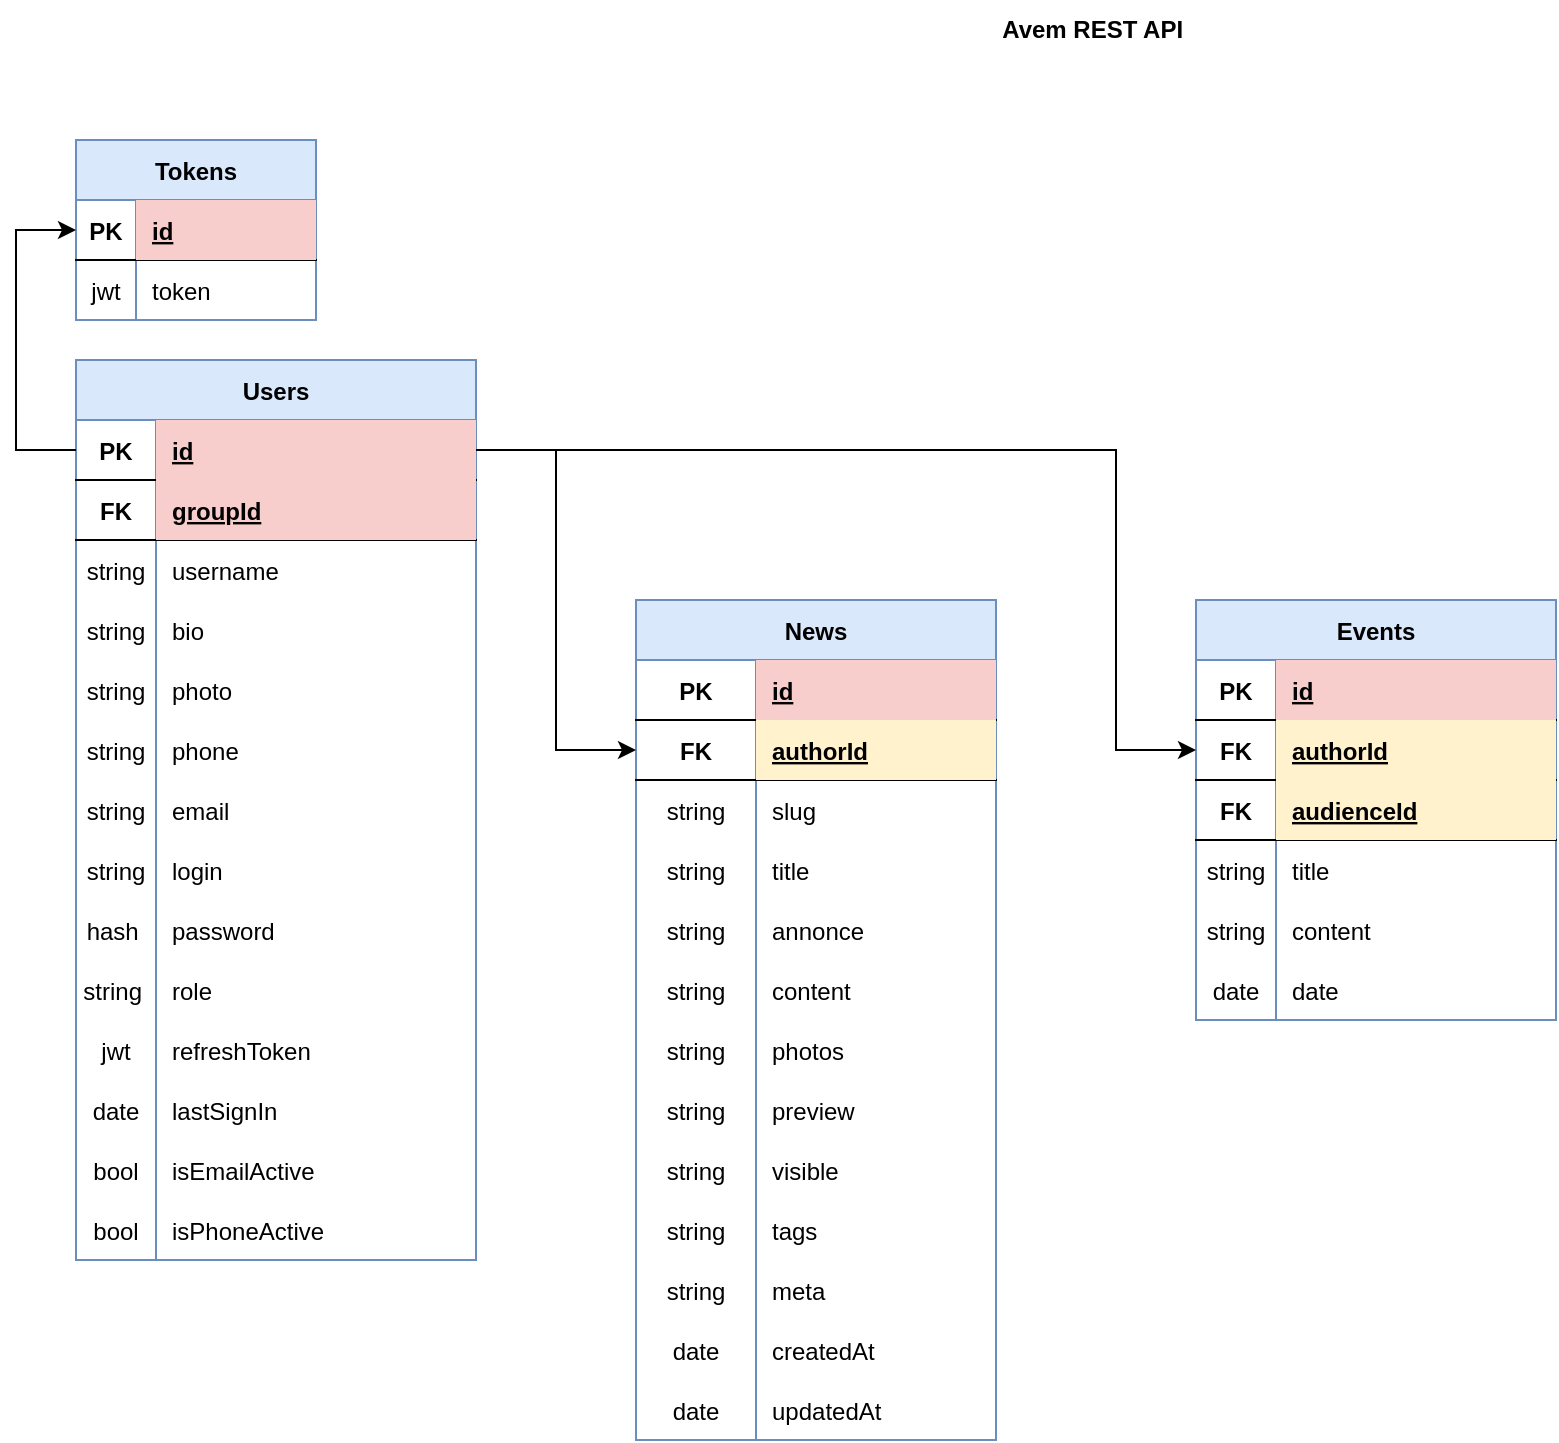 <mxfile version="16.6.6" type="github">
  <diagram id="R2lEEEUBdFMjLlhIrx00" name="Page-1">
    <mxGraphModel dx="1422" dy="812" grid="1" gridSize="10" guides="1" tooltips="1" connect="1" arrows="1" fold="1" page="1" pageScale="1" pageWidth="1100" pageHeight="850" background="#ffffff" math="0" shadow="0" extFonts="Permanent Marker^https://fonts.googleapis.com/css?family=Permanent+Marker">
      <root>
        <mxCell id="0" />
        <mxCell id="1" parent="0" />
        <mxCell id="rCJ--_-psuELJT1IotNx-1" value="Users" style="shape=table;startSize=30;container=1;collapsible=1;childLayout=tableLayout;fixedRows=1;rowLines=0;fontStyle=1;align=center;resizeLast=1;verticalAlign=middle;fillColor=#dae8fc;strokeColor=#6c8ebf;" parent="1" vertex="1">
          <mxGeometry x="40" y="190" width="200" height="450" as="geometry" />
        </mxCell>
        <mxCell id="rCJ--_-psuELJT1IotNx-2" value="" style="shape=tableRow;horizontal=0;startSize=0;swimlaneHead=0;swimlaneBody=0;fillColor=none;collapsible=0;dropTarget=0;points=[[0,0.5],[1,0.5]];portConstraint=eastwest;top=0;left=0;right=0;bottom=1;" parent="rCJ--_-psuELJT1IotNx-1" vertex="1">
          <mxGeometry y="30" width="200" height="30" as="geometry" />
        </mxCell>
        <mxCell id="rCJ--_-psuELJT1IotNx-3" value="PK" style="shape=partialRectangle;connectable=0;fillColor=none;top=0;left=0;bottom=0;right=0;fontStyle=1;overflow=hidden;" parent="rCJ--_-psuELJT1IotNx-2" vertex="1">
          <mxGeometry width="40" height="30" as="geometry">
            <mxRectangle width="40" height="30" as="alternateBounds" />
          </mxGeometry>
        </mxCell>
        <mxCell id="rCJ--_-psuELJT1IotNx-4" value="id" style="shape=partialRectangle;connectable=0;fillColor=#f8cecc;top=0;left=0;bottom=0;right=0;align=left;spacingLeft=6;fontStyle=5;overflow=hidden;strokeColor=#b85450;" parent="rCJ--_-psuELJT1IotNx-2" vertex="1">
          <mxGeometry x="40" width="160" height="30" as="geometry">
            <mxRectangle width="160" height="30" as="alternateBounds" />
          </mxGeometry>
        </mxCell>
        <mxCell id="rCJ--_-psuELJT1IotNx-84" style="shape=tableRow;horizontal=0;startSize=0;swimlaneHead=0;swimlaneBody=0;fillColor=none;collapsible=0;dropTarget=0;points=[[0,0.5],[1,0.5]];portConstraint=eastwest;top=0;left=0;right=0;bottom=1;" parent="rCJ--_-psuELJT1IotNx-1" vertex="1">
          <mxGeometry y="60" width="200" height="30" as="geometry" />
        </mxCell>
        <mxCell id="rCJ--_-psuELJT1IotNx-85" value="FK" style="shape=partialRectangle;connectable=0;fillColor=none;top=0;left=0;bottom=0;right=0;fontStyle=1;overflow=hidden;" parent="rCJ--_-psuELJT1IotNx-84" vertex="1">
          <mxGeometry width="40" height="30" as="geometry">
            <mxRectangle width="40" height="30" as="alternateBounds" />
          </mxGeometry>
        </mxCell>
        <mxCell id="rCJ--_-psuELJT1IotNx-86" value="groupId" style="shape=partialRectangle;connectable=0;fillColor=#f8cecc;top=0;left=0;bottom=0;right=0;align=left;spacingLeft=6;fontStyle=5;overflow=hidden;strokeColor=#b85450;" parent="rCJ--_-psuELJT1IotNx-84" vertex="1">
          <mxGeometry x="40" width="160" height="30" as="geometry">
            <mxRectangle width="160" height="30" as="alternateBounds" />
          </mxGeometry>
        </mxCell>
        <mxCell id="rCJ--_-psuELJT1IotNx-5" value="" style="shape=tableRow;horizontal=0;startSize=0;swimlaneHead=0;swimlaneBody=0;fillColor=none;collapsible=0;dropTarget=0;points=[[0,0.5],[1,0.5]];portConstraint=eastwest;top=0;left=0;right=0;bottom=0;" parent="rCJ--_-psuELJT1IotNx-1" vertex="1">
          <mxGeometry y="90" width="200" height="30" as="geometry" />
        </mxCell>
        <mxCell id="rCJ--_-psuELJT1IotNx-6" value="string" style="shape=partialRectangle;connectable=0;fillColor=none;top=0;left=0;bottom=0;right=0;editable=1;overflow=hidden;" parent="rCJ--_-psuELJT1IotNx-5" vertex="1">
          <mxGeometry width="40" height="30" as="geometry">
            <mxRectangle width="40" height="30" as="alternateBounds" />
          </mxGeometry>
        </mxCell>
        <mxCell id="rCJ--_-psuELJT1IotNx-7" value="username" style="shape=partialRectangle;connectable=0;fillColor=none;top=0;left=0;bottom=0;right=0;align=left;spacingLeft=6;overflow=hidden;" parent="rCJ--_-psuELJT1IotNx-5" vertex="1">
          <mxGeometry x="40" width="160" height="30" as="geometry">
            <mxRectangle width="160" height="30" as="alternateBounds" />
          </mxGeometry>
        </mxCell>
        <mxCell id="rCJ--_-psuELJT1IotNx-72" style="shape=tableRow;horizontal=0;startSize=0;swimlaneHead=0;swimlaneBody=0;fillColor=none;collapsible=0;dropTarget=0;points=[[0,0.5],[1,0.5]];portConstraint=eastwest;top=0;left=0;right=0;bottom=0;" parent="rCJ--_-psuELJT1IotNx-1" vertex="1">
          <mxGeometry y="120" width="200" height="30" as="geometry" />
        </mxCell>
        <mxCell id="rCJ--_-psuELJT1IotNx-73" value="string" style="shape=partialRectangle;connectable=0;fillColor=none;top=0;left=0;bottom=0;right=0;editable=1;overflow=hidden;" parent="rCJ--_-psuELJT1IotNx-72" vertex="1">
          <mxGeometry width="40" height="30" as="geometry">
            <mxRectangle width="40" height="30" as="alternateBounds" />
          </mxGeometry>
        </mxCell>
        <mxCell id="rCJ--_-psuELJT1IotNx-74" value="bio" style="shape=partialRectangle;connectable=0;fillColor=none;top=0;left=0;bottom=0;right=0;align=left;spacingLeft=6;overflow=hidden;" parent="rCJ--_-psuELJT1IotNx-72" vertex="1">
          <mxGeometry x="40" width="160" height="30" as="geometry">
            <mxRectangle width="160" height="30" as="alternateBounds" />
          </mxGeometry>
        </mxCell>
        <mxCell id="rCJ--_-psuELJT1IotNx-75" style="shape=tableRow;horizontal=0;startSize=0;swimlaneHead=0;swimlaneBody=0;fillColor=none;collapsible=0;dropTarget=0;points=[[0,0.5],[1,0.5]];portConstraint=eastwest;top=0;left=0;right=0;bottom=0;" parent="rCJ--_-psuELJT1IotNx-1" vertex="1">
          <mxGeometry y="150" width="200" height="30" as="geometry" />
        </mxCell>
        <mxCell id="rCJ--_-psuELJT1IotNx-76" value="string" style="shape=partialRectangle;connectable=0;fillColor=none;top=0;left=0;bottom=0;right=0;editable=1;overflow=hidden;" parent="rCJ--_-psuELJT1IotNx-75" vertex="1">
          <mxGeometry width="40" height="30" as="geometry">
            <mxRectangle width="40" height="30" as="alternateBounds" />
          </mxGeometry>
        </mxCell>
        <mxCell id="rCJ--_-psuELJT1IotNx-77" value="photo" style="shape=partialRectangle;connectable=0;fillColor=none;top=0;left=0;bottom=0;right=0;align=left;spacingLeft=6;overflow=hidden;" parent="rCJ--_-psuELJT1IotNx-75" vertex="1">
          <mxGeometry x="40" width="160" height="30" as="geometry">
            <mxRectangle width="160" height="30" as="alternateBounds" />
          </mxGeometry>
        </mxCell>
        <mxCell id="rCJ--_-psuELJT1IotNx-78" style="shape=tableRow;horizontal=0;startSize=0;swimlaneHead=0;swimlaneBody=0;fillColor=none;collapsible=0;dropTarget=0;points=[[0,0.5],[1,0.5]];portConstraint=eastwest;top=0;left=0;right=0;bottom=0;" parent="rCJ--_-psuELJT1IotNx-1" vertex="1">
          <mxGeometry y="180" width="200" height="30" as="geometry" />
        </mxCell>
        <mxCell id="rCJ--_-psuELJT1IotNx-79" value="string" style="shape=partialRectangle;connectable=0;fillColor=none;top=0;left=0;bottom=0;right=0;editable=1;overflow=hidden;" parent="rCJ--_-psuELJT1IotNx-78" vertex="1">
          <mxGeometry width="40" height="30" as="geometry">
            <mxRectangle width="40" height="30" as="alternateBounds" />
          </mxGeometry>
        </mxCell>
        <mxCell id="rCJ--_-psuELJT1IotNx-80" value="phone" style="shape=partialRectangle;connectable=0;fillColor=none;top=0;left=0;bottom=0;right=0;align=left;spacingLeft=6;overflow=hidden;" parent="rCJ--_-psuELJT1IotNx-78" vertex="1">
          <mxGeometry x="40" width="160" height="30" as="geometry">
            <mxRectangle width="160" height="30" as="alternateBounds" />
          </mxGeometry>
        </mxCell>
        <mxCell id="rCJ--_-psuELJT1IotNx-8" value="" style="shape=tableRow;horizontal=0;startSize=0;swimlaneHead=0;swimlaneBody=0;fillColor=none;collapsible=0;dropTarget=0;points=[[0,0.5],[1,0.5]];portConstraint=eastwest;top=0;left=0;right=0;bottom=0;" parent="rCJ--_-psuELJT1IotNx-1" vertex="1">
          <mxGeometry y="210" width="200" height="30" as="geometry" />
        </mxCell>
        <mxCell id="rCJ--_-psuELJT1IotNx-9" value="string" style="shape=partialRectangle;connectable=0;fillColor=none;top=0;left=0;bottom=0;right=0;editable=1;overflow=hidden;" parent="rCJ--_-psuELJT1IotNx-8" vertex="1">
          <mxGeometry width="40" height="30" as="geometry">
            <mxRectangle width="40" height="30" as="alternateBounds" />
          </mxGeometry>
        </mxCell>
        <mxCell id="rCJ--_-psuELJT1IotNx-10" value="email" style="shape=partialRectangle;connectable=0;fillColor=none;top=0;left=0;bottom=0;right=0;align=left;spacingLeft=6;overflow=hidden;" parent="rCJ--_-psuELJT1IotNx-8" vertex="1">
          <mxGeometry x="40" width="160" height="30" as="geometry">
            <mxRectangle width="160" height="30" as="alternateBounds" />
          </mxGeometry>
        </mxCell>
        <mxCell id="rCJ--_-psuELJT1IotNx-11" value="" style="shape=tableRow;horizontal=0;startSize=0;swimlaneHead=0;swimlaneBody=0;fillColor=none;collapsible=0;dropTarget=0;points=[[0,0.5],[1,0.5]];portConstraint=eastwest;top=0;left=0;right=0;bottom=0;" parent="rCJ--_-psuELJT1IotNx-1" vertex="1">
          <mxGeometry y="240" width="200" height="30" as="geometry" />
        </mxCell>
        <mxCell id="rCJ--_-psuELJT1IotNx-12" value="string" style="shape=partialRectangle;connectable=0;fillColor=none;top=0;left=0;bottom=0;right=0;editable=1;overflow=hidden;" parent="rCJ--_-psuELJT1IotNx-11" vertex="1">
          <mxGeometry width="40" height="30" as="geometry">
            <mxRectangle width="40" height="30" as="alternateBounds" />
          </mxGeometry>
        </mxCell>
        <mxCell id="rCJ--_-psuELJT1IotNx-13" value="login" style="shape=partialRectangle;connectable=0;fillColor=none;top=0;left=0;bottom=0;right=0;align=left;spacingLeft=6;overflow=hidden;" parent="rCJ--_-psuELJT1IotNx-11" vertex="1">
          <mxGeometry x="40" width="160" height="30" as="geometry">
            <mxRectangle width="160" height="30" as="alternateBounds" />
          </mxGeometry>
        </mxCell>
        <mxCell id="rCJ--_-psuELJT1IotNx-81" style="shape=tableRow;horizontal=0;startSize=0;swimlaneHead=0;swimlaneBody=0;fillColor=none;collapsible=0;dropTarget=0;points=[[0,0.5],[1,0.5]];portConstraint=eastwest;top=0;left=0;right=0;bottom=0;" parent="rCJ--_-psuELJT1IotNx-1" vertex="1">
          <mxGeometry y="270" width="200" height="30" as="geometry" />
        </mxCell>
        <mxCell id="rCJ--_-psuELJT1IotNx-82" value="hash " style="shape=partialRectangle;connectable=0;fillColor=none;top=0;left=0;bottom=0;right=0;editable=1;overflow=hidden;" parent="rCJ--_-psuELJT1IotNx-81" vertex="1">
          <mxGeometry width="40" height="30" as="geometry">
            <mxRectangle width="40" height="30" as="alternateBounds" />
          </mxGeometry>
        </mxCell>
        <mxCell id="rCJ--_-psuELJT1IotNx-83" value="password" style="shape=partialRectangle;connectable=0;fillColor=none;top=0;left=0;bottom=0;right=0;align=left;spacingLeft=6;overflow=hidden;" parent="rCJ--_-psuELJT1IotNx-81" vertex="1">
          <mxGeometry x="40" width="160" height="30" as="geometry">
            <mxRectangle width="160" height="30" as="alternateBounds" />
          </mxGeometry>
        </mxCell>
        <mxCell id="rCJ--_-psuELJT1IotNx-69" style="shape=tableRow;horizontal=0;startSize=0;swimlaneHead=0;swimlaneBody=0;fillColor=none;collapsible=0;dropTarget=0;points=[[0,0.5],[1,0.5]];portConstraint=eastwest;top=0;left=0;right=0;bottom=0;" parent="rCJ--_-psuELJT1IotNx-1" vertex="1">
          <mxGeometry y="300" width="200" height="30" as="geometry" />
        </mxCell>
        <mxCell id="rCJ--_-psuELJT1IotNx-70" value="string " style="shape=partialRectangle;connectable=0;fillColor=none;top=0;left=0;bottom=0;right=0;editable=1;overflow=hidden;" parent="rCJ--_-psuELJT1IotNx-69" vertex="1">
          <mxGeometry width="40" height="30" as="geometry">
            <mxRectangle width="40" height="30" as="alternateBounds" />
          </mxGeometry>
        </mxCell>
        <mxCell id="rCJ--_-psuELJT1IotNx-71" value="role" style="shape=partialRectangle;connectable=0;fillColor=none;top=0;left=0;bottom=0;right=0;align=left;spacingLeft=6;overflow=hidden;" parent="rCJ--_-psuELJT1IotNx-69" vertex="1">
          <mxGeometry x="40" width="160" height="30" as="geometry">
            <mxRectangle width="160" height="30" as="alternateBounds" />
          </mxGeometry>
        </mxCell>
        <mxCell id="rCJ--_-psuELJT1IotNx-66" style="shape=tableRow;horizontal=0;startSize=0;swimlaneHead=0;swimlaneBody=0;fillColor=none;collapsible=0;dropTarget=0;points=[[0,0.5],[1,0.5]];portConstraint=eastwest;top=0;left=0;right=0;bottom=0;" parent="rCJ--_-psuELJT1IotNx-1" vertex="1">
          <mxGeometry y="330" width="200" height="30" as="geometry" />
        </mxCell>
        <mxCell id="rCJ--_-psuELJT1IotNx-67" value="jwt" style="shape=partialRectangle;connectable=0;fillColor=none;top=0;left=0;bottom=0;right=0;editable=1;overflow=hidden;" parent="rCJ--_-psuELJT1IotNx-66" vertex="1">
          <mxGeometry width="40" height="30" as="geometry">
            <mxRectangle width="40" height="30" as="alternateBounds" />
          </mxGeometry>
        </mxCell>
        <mxCell id="rCJ--_-psuELJT1IotNx-68" value="refreshToken" style="shape=partialRectangle;connectable=0;fillColor=none;top=0;left=0;bottom=0;right=0;align=left;spacingLeft=6;overflow=hidden;" parent="rCJ--_-psuELJT1IotNx-66" vertex="1">
          <mxGeometry x="40" width="160" height="30" as="geometry">
            <mxRectangle width="160" height="30" as="alternateBounds" />
          </mxGeometry>
        </mxCell>
        <mxCell id="rCJ--_-psuELJT1IotNx-57" style="shape=tableRow;horizontal=0;startSize=0;swimlaneHead=0;swimlaneBody=0;fillColor=none;collapsible=0;dropTarget=0;points=[[0,0.5],[1,0.5]];portConstraint=eastwest;top=0;left=0;right=0;bottom=0;" parent="rCJ--_-psuELJT1IotNx-1" vertex="1">
          <mxGeometry y="360" width="200" height="30" as="geometry" />
        </mxCell>
        <mxCell id="rCJ--_-psuELJT1IotNx-58" value="date" style="shape=partialRectangle;connectable=0;fillColor=none;top=0;left=0;bottom=0;right=0;editable=1;overflow=hidden;" parent="rCJ--_-psuELJT1IotNx-57" vertex="1">
          <mxGeometry width="40" height="30" as="geometry">
            <mxRectangle width="40" height="30" as="alternateBounds" />
          </mxGeometry>
        </mxCell>
        <mxCell id="rCJ--_-psuELJT1IotNx-59" value="lastSignIn" style="shape=partialRectangle;connectable=0;fillColor=none;top=0;left=0;bottom=0;right=0;align=left;spacingLeft=6;overflow=hidden;" parent="rCJ--_-psuELJT1IotNx-57" vertex="1">
          <mxGeometry x="40" width="160" height="30" as="geometry">
            <mxRectangle width="160" height="30" as="alternateBounds" />
          </mxGeometry>
        </mxCell>
        <mxCell id="rCJ--_-psuELJT1IotNx-63" style="shape=tableRow;horizontal=0;startSize=0;swimlaneHead=0;swimlaneBody=0;fillColor=none;collapsible=0;dropTarget=0;points=[[0,0.5],[1,0.5]];portConstraint=eastwest;top=0;left=0;right=0;bottom=0;" parent="rCJ--_-psuELJT1IotNx-1" vertex="1">
          <mxGeometry y="390" width="200" height="30" as="geometry" />
        </mxCell>
        <mxCell id="rCJ--_-psuELJT1IotNx-64" value="bool" style="shape=partialRectangle;connectable=0;fillColor=none;top=0;left=0;bottom=0;right=0;editable=1;overflow=hidden;" parent="rCJ--_-psuELJT1IotNx-63" vertex="1">
          <mxGeometry width="40" height="30" as="geometry">
            <mxRectangle width="40" height="30" as="alternateBounds" />
          </mxGeometry>
        </mxCell>
        <mxCell id="rCJ--_-psuELJT1IotNx-65" value="isEmailActive" style="shape=partialRectangle;connectable=0;fillColor=none;top=0;left=0;bottom=0;right=0;align=left;spacingLeft=6;overflow=hidden;" parent="rCJ--_-psuELJT1IotNx-63" vertex="1">
          <mxGeometry x="40" width="160" height="30" as="geometry">
            <mxRectangle width="160" height="30" as="alternateBounds" />
          </mxGeometry>
        </mxCell>
        <mxCell id="rCJ--_-psuELJT1IotNx-60" style="shape=tableRow;horizontal=0;startSize=0;swimlaneHead=0;swimlaneBody=0;fillColor=none;collapsible=0;dropTarget=0;points=[[0,0.5],[1,0.5]];portConstraint=eastwest;top=0;left=0;right=0;bottom=0;" parent="rCJ--_-psuELJT1IotNx-1" vertex="1">
          <mxGeometry y="420" width="200" height="30" as="geometry" />
        </mxCell>
        <mxCell id="rCJ--_-psuELJT1IotNx-61" value="bool" style="shape=partialRectangle;connectable=0;fillColor=none;top=0;left=0;bottom=0;right=0;editable=1;overflow=hidden;" parent="rCJ--_-psuELJT1IotNx-60" vertex="1">
          <mxGeometry width="40" height="30" as="geometry">
            <mxRectangle width="40" height="30" as="alternateBounds" />
          </mxGeometry>
        </mxCell>
        <mxCell id="rCJ--_-psuELJT1IotNx-62" value="isPhoneActive" style="shape=partialRectangle;connectable=0;fillColor=none;top=0;left=0;bottom=0;right=0;align=left;spacingLeft=6;overflow=hidden;" parent="rCJ--_-psuELJT1IotNx-60" vertex="1">
          <mxGeometry x="40" width="160" height="30" as="geometry">
            <mxRectangle width="160" height="30" as="alternateBounds" />
          </mxGeometry>
        </mxCell>
        <mxCell id="rCJ--_-psuELJT1IotNx-26" value="Avem REST API&amp;nbsp;" style="text;html=1;strokeColor=none;fillColor=none;align=center;verticalAlign=middle;whiteSpace=wrap;rounded=0;fontStyle=1" parent="1" vertex="1">
          <mxGeometry x="425" y="10" width="250" height="30" as="geometry" />
        </mxCell>
        <mxCell id="rCJ--_-psuELJT1IotNx-87" value="Tokens" style="shape=table;startSize=30;container=1;collapsible=1;childLayout=tableLayout;fixedRows=1;rowLines=0;fontStyle=1;align=center;resizeLast=1;sketch=0;fillColor=#dae8fc;strokeColor=#6c8ebf;" parent="1" vertex="1">
          <mxGeometry x="40" y="80" width="120" height="90" as="geometry" />
        </mxCell>
        <mxCell id="rCJ--_-psuELJT1IotNx-88" value="" style="shape=tableRow;horizontal=0;startSize=0;swimlaneHead=0;swimlaneBody=0;fillColor=none;collapsible=0;dropTarget=0;points=[[0,0.5],[1,0.5]];portConstraint=eastwest;top=0;left=0;right=0;bottom=1;sketch=0;" parent="rCJ--_-psuELJT1IotNx-87" vertex="1">
          <mxGeometry y="30" width="120" height="30" as="geometry" />
        </mxCell>
        <mxCell id="rCJ--_-psuELJT1IotNx-89" value="PK" style="shape=partialRectangle;connectable=0;fillColor=none;top=0;left=0;bottom=0;right=0;fontStyle=1;overflow=hidden;sketch=0;" parent="rCJ--_-psuELJT1IotNx-88" vertex="1">
          <mxGeometry width="30" height="30" as="geometry">
            <mxRectangle width="30" height="30" as="alternateBounds" />
          </mxGeometry>
        </mxCell>
        <mxCell id="rCJ--_-psuELJT1IotNx-90" value="id" style="shape=partialRectangle;connectable=0;fillColor=#f8cecc;top=0;left=0;bottom=0;right=0;align=left;spacingLeft=6;fontStyle=5;overflow=hidden;sketch=0;strokeColor=#b85450;" parent="rCJ--_-psuELJT1IotNx-88" vertex="1">
          <mxGeometry x="30" width="90" height="30" as="geometry">
            <mxRectangle width="90" height="30" as="alternateBounds" />
          </mxGeometry>
        </mxCell>
        <mxCell id="rCJ--_-psuELJT1IotNx-91" value="" style="shape=tableRow;horizontal=0;startSize=0;swimlaneHead=0;swimlaneBody=0;fillColor=none;collapsible=0;dropTarget=0;points=[[0,0.5],[1,0.5]];portConstraint=eastwest;top=0;left=0;right=0;bottom=0;sketch=0;" parent="rCJ--_-psuELJT1IotNx-87" vertex="1">
          <mxGeometry y="60" width="120" height="30" as="geometry" />
        </mxCell>
        <mxCell id="rCJ--_-psuELJT1IotNx-92" value="jwt" style="shape=partialRectangle;connectable=0;fillColor=none;top=0;left=0;bottom=0;right=0;editable=1;overflow=hidden;sketch=0;" parent="rCJ--_-psuELJT1IotNx-91" vertex="1">
          <mxGeometry width="30" height="30" as="geometry">
            <mxRectangle width="30" height="30" as="alternateBounds" />
          </mxGeometry>
        </mxCell>
        <mxCell id="rCJ--_-psuELJT1IotNx-93" value="token" style="shape=partialRectangle;connectable=0;fillColor=none;top=0;left=0;bottom=0;right=0;align=left;spacingLeft=6;overflow=hidden;sketch=0;" parent="rCJ--_-psuELJT1IotNx-91" vertex="1">
          <mxGeometry x="30" width="90" height="30" as="geometry">
            <mxRectangle width="90" height="30" as="alternateBounds" />
          </mxGeometry>
        </mxCell>
        <mxCell id="rCJ--_-psuELJT1IotNx-100" style="edgeStyle=orthogonalEdgeStyle;rounded=0;orthogonalLoop=1;jettySize=auto;html=1;entryX=0;entryY=0.5;entryDx=0;entryDy=0;exitX=0;exitY=0.5;exitDx=0;exitDy=0;" parent="1" source="rCJ--_-psuELJT1IotNx-2" target="rCJ--_-psuELJT1IotNx-88" edge="1">
          <mxGeometry relative="1" as="geometry">
            <mxPoint x="240" y="125" as="targetPoint" />
            <mxPoint x="240" y="165" as="sourcePoint" />
            <Array as="points">
              <mxPoint x="10" y="235" />
              <mxPoint x="10" y="125" />
            </Array>
          </mxGeometry>
        </mxCell>
        <mxCell id="rCJ--_-psuELJT1IotNx-101" value="News" style="shape=table;startSize=30;container=1;collapsible=1;childLayout=tableLayout;fixedRows=1;rowLines=0;fontStyle=1;align=center;resizeLast=1;sketch=0;fillColor=#dae8fc;strokeColor=#6c8ebf;" parent="1" vertex="1">
          <mxGeometry x="320" y="310" width="180" height="420" as="geometry" />
        </mxCell>
        <mxCell id="rCJ--_-psuELJT1IotNx-102" value="" style="shape=tableRow;horizontal=0;startSize=0;swimlaneHead=0;swimlaneBody=0;fillColor=none;collapsible=0;dropTarget=0;points=[[0,0.5],[1,0.5]];portConstraint=eastwest;top=0;left=0;right=0;bottom=1;sketch=0;" parent="rCJ--_-psuELJT1IotNx-101" vertex="1">
          <mxGeometry y="30" width="180" height="30" as="geometry" />
        </mxCell>
        <mxCell id="rCJ--_-psuELJT1IotNx-103" value="PK" style="shape=partialRectangle;connectable=0;fillColor=none;top=0;left=0;bottom=0;right=0;fontStyle=1;overflow=hidden;sketch=0;" parent="rCJ--_-psuELJT1IotNx-102" vertex="1">
          <mxGeometry width="60" height="30" as="geometry">
            <mxRectangle width="60" height="30" as="alternateBounds" />
          </mxGeometry>
        </mxCell>
        <mxCell id="rCJ--_-psuELJT1IotNx-104" value="id" style="shape=partialRectangle;connectable=0;fillColor=#f8cecc;top=0;left=0;bottom=0;right=0;align=left;spacingLeft=6;fontStyle=5;overflow=hidden;sketch=0;strokeColor=#b85450;" parent="rCJ--_-psuELJT1IotNx-102" vertex="1">
          <mxGeometry x="60" width="120" height="30" as="geometry">
            <mxRectangle width="120" height="30" as="alternateBounds" />
          </mxGeometry>
        </mxCell>
        <mxCell id="rCJ--_-psuELJT1IotNx-114" style="shape=tableRow;horizontal=0;startSize=0;swimlaneHead=0;swimlaneBody=0;fillColor=none;collapsible=0;dropTarget=0;points=[[0,0.5],[1,0.5]];portConstraint=eastwest;top=0;left=0;right=0;bottom=1;sketch=0;" parent="rCJ--_-psuELJT1IotNx-101" vertex="1">
          <mxGeometry y="60" width="180" height="30" as="geometry" />
        </mxCell>
        <mxCell id="rCJ--_-psuELJT1IotNx-115" value="FK" style="shape=partialRectangle;connectable=0;fillColor=none;top=0;left=0;bottom=0;right=0;fontStyle=1;overflow=hidden;sketch=0;" parent="rCJ--_-psuELJT1IotNx-114" vertex="1">
          <mxGeometry width="60" height="30" as="geometry">
            <mxRectangle width="60" height="30" as="alternateBounds" />
          </mxGeometry>
        </mxCell>
        <mxCell id="rCJ--_-psuELJT1IotNx-116" value="authorId" style="shape=partialRectangle;connectable=0;fillColor=#fff2cc;top=0;left=0;bottom=0;right=0;align=left;spacingLeft=6;fontStyle=5;overflow=hidden;sketch=0;strokeColor=#d6b656;" parent="rCJ--_-psuELJT1IotNx-114" vertex="1">
          <mxGeometry x="60" width="120" height="30" as="geometry">
            <mxRectangle width="120" height="30" as="alternateBounds" />
          </mxGeometry>
        </mxCell>
        <mxCell id="rCJ--_-psuELJT1IotNx-105" value="" style="shape=tableRow;horizontal=0;startSize=0;swimlaneHead=0;swimlaneBody=0;fillColor=none;collapsible=0;dropTarget=0;points=[[0,0.5],[1,0.5]];portConstraint=eastwest;top=0;left=0;right=0;bottom=0;sketch=0;" parent="rCJ--_-psuELJT1IotNx-101" vertex="1">
          <mxGeometry y="90" width="180" height="30" as="geometry" />
        </mxCell>
        <mxCell id="rCJ--_-psuELJT1IotNx-106" value="string" style="shape=partialRectangle;connectable=0;fillColor=none;top=0;left=0;bottom=0;right=0;editable=1;overflow=hidden;sketch=0;" parent="rCJ--_-psuELJT1IotNx-105" vertex="1">
          <mxGeometry width="60" height="30" as="geometry">
            <mxRectangle width="60" height="30" as="alternateBounds" />
          </mxGeometry>
        </mxCell>
        <mxCell id="rCJ--_-psuELJT1IotNx-107" value="slug" style="shape=partialRectangle;connectable=0;fillColor=none;top=0;left=0;bottom=0;right=0;align=left;spacingLeft=6;overflow=hidden;sketch=0;" parent="rCJ--_-psuELJT1IotNx-105" vertex="1">
          <mxGeometry x="60" width="120" height="30" as="geometry">
            <mxRectangle width="120" height="30" as="alternateBounds" />
          </mxGeometry>
        </mxCell>
        <mxCell id="rCJ--_-psuELJT1IotNx-108" value="" style="shape=tableRow;horizontal=0;startSize=0;swimlaneHead=0;swimlaneBody=0;fillColor=none;collapsible=0;dropTarget=0;points=[[0,0.5],[1,0.5]];portConstraint=eastwest;top=0;left=0;right=0;bottom=0;sketch=0;" parent="rCJ--_-psuELJT1IotNx-101" vertex="1">
          <mxGeometry y="120" width="180" height="30" as="geometry" />
        </mxCell>
        <mxCell id="rCJ--_-psuELJT1IotNx-109" value="string" style="shape=partialRectangle;connectable=0;fillColor=none;top=0;left=0;bottom=0;right=0;editable=1;overflow=hidden;sketch=0;" parent="rCJ--_-psuELJT1IotNx-108" vertex="1">
          <mxGeometry width="60" height="30" as="geometry">
            <mxRectangle width="60" height="30" as="alternateBounds" />
          </mxGeometry>
        </mxCell>
        <mxCell id="rCJ--_-psuELJT1IotNx-110" value="title" style="shape=partialRectangle;connectable=0;fillColor=none;top=0;left=0;bottom=0;right=0;align=left;spacingLeft=6;overflow=hidden;sketch=0;" parent="rCJ--_-psuELJT1IotNx-108" vertex="1">
          <mxGeometry x="60" width="120" height="30" as="geometry">
            <mxRectangle width="120" height="30" as="alternateBounds" />
          </mxGeometry>
        </mxCell>
        <mxCell id="rCJ--_-psuELJT1IotNx-111" value="" style="shape=tableRow;horizontal=0;startSize=0;swimlaneHead=0;swimlaneBody=0;fillColor=none;collapsible=0;dropTarget=0;points=[[0,0.5],[1,0.5]];portConstraint=eastwest;top=0;left=0;right=0;bottom=0;sketch=0;" parent="rCJ--_-psuELJT1IotNx-101" vertex="1">
          <mxGeometry y="150" width="180" height="30" as="geometry" />
        </mxCell>
        <mxCell id="rCJ--_-psuELJT1IotNx-112" value="string" style="shape=partialRectangle;connectable=0;fillColor=none;top=0;left=0;bottom=0;right=0;editable=1;overflow=hidden;sketch=0;" parent="rCJ--_-psuELJT1IotNx-111" vertex="1">
          <mxGeometry width="60" height="30" as="geometry">
            <mxRectangle width="60" height="30" as="alternateBounds" />
          </mxGeometry>
        </mxCell>
        <mxCell id="rCJ--_-psuELJT1IotNx-113" value="annonce" style="shape=partialRectangle;connectable=0;fillColor=none;top=0;left=0;bottom=0;right=0;align=left;spacingLeft=6;overflow=hidden;sketch=0;" parent="rCJ--_-psuELJT1IotNx-111" vertex="1">
          <mxGeometry x="60" width="120" height="30" as="geometry">
            <mxRectangle width="120" height="30" as="alternateBounds" />
          </mxGeometry>
        </mxCell>
        <mxCell id="rCJ--_-psuELJT1IotNx-139" style="shape=tableRow;horizontal=0;startSize=0;swimlaneHead=0;swimlaneBody=0;fillColor=none;collapsible=0;dropTarget=0;points=[[0,0.5],[1,0.5]];portConstraint=eastwest;top=0;left=0;right=0;bottom=0;sketch=0;" parent="rCJ--_-psuELJT1IotNx-101" vertex="1">
          <mxGeometry y="180" width="180" height="30" as="geometry" />
        </mxCell>
        <mxCell id="rCJ--_-psuELJT1IotNx-140" value="string" style="shape=partialRectangle;connectable=0;fillColor=none;top=0;left=0;bottom=0;right=0;editable=1;overflow=hidden;sketch=0;" parent="rCJ--_-psuELJT1IotNx-139" vertex="1">
          <mxGeometry width="60" height="30" as="geometry">
            <mxRectangle width="60" height="30" as="alternateBounds" />
          </mxGeometry>
        </mxCell>
        <mxCell id="rCJ--_-psuELJT1IotNx-141" value="content" style="shape=partialRectangle;connectable=0;fillColor=none;top=0;left=0;bottom=0;right=0;align=left;spacingLeft=6;overflow=hidden;sketch=0;" parent="rCJ--_-psuELJT1IotNx-139" vertex="1">
          <mxGeometry x="60" width="120" height="30" as="geometry">
            <mxRectangle width="120" height="30" as="alternateBounds" />
          </mxGeometry>
        </mxCell>
        <mxCell id="rCJ--_-psuELJT1IotNx-124" style="shape=tableRow;horizontal=0;startSize=0;swimlaneHead=0;swimlaneBody=0;fillColor=none;collapsible=0;dropTarget=0;points=[[0,0.5],[1,0.5]];portConstraint=eastwest;top=0;left=0;right=0;bottom=0;sketch=0;" parent="rCJ--_-psuELJT1IotNx-101" vertex="1">
          <mxGeometry y="210" width="180" height="30" as="geometry" />
        </mxCell>
        <mxCell id="rCJ--_-psuELJT1IotNx-125" value="string" style="shape=partialRectangle;connectable=0;fillColor=none;top=0;left=0;bottom=0;right=0;editable=1;overflow=hidden;sketch=0;" parent="rCJ--_-psuELJT1IotNx-124" vertex="1">
          <mxGeometry width="60" height="30" as="geometry">
            <mxRectangle width="60" height="30" as="alternateBounds" />
          </mxGeometry>
        </mxCell>
        <mxCell id="rCJ--_-psuELJT1IotNx-126" value="photos" style="shape=partialRectangle;connectable=0;fillColor=none;top=0;left=0;bottom=0;right=0;align=left;spacingLeft=6;overflow=hidden;sketch=0;" parent="rCJ--_-psuELJT1IotNx-124" vertex="1">
          <mxGeometry x="60" width="120" height="30" as="geometry">
            <mxRectangle width="120" height="30" as="alternateBounds" />
          </mxGeometry>
        </mxCell>
        <mxCell id="rCJ--_-psuELJT1IotNx-130" style="shape=tableRow;horizontal=0;startSize=0;swimlaneHead=0;swimlaneBody=0;fillColor=none;collapsible=0;dropTarget=0;points=[[0,0.5],[1,0.5]];portConstraint=eastwest;top=0;left=0;right=0;bottom=0;sketch=0;" parent="rCJ--_-psuELJT1IotNx-101" vertex="1">
          <mxGeometry y="240" width="180" height="30" as="geometry" />
        </mxCell>
        <mxCell id="rCJ--_-psuELJT1IotNx-131" value="string" style="shape=partialRectangle;connectable=0;fillColor=none;top=0;left=0;bottom=0;right=0;editable=1;overflow=hidden;sketch=0;" parent="rCJ--_-psuELJT1IotNx-130" vertex="1">
          <mxGeometry width="60" height="30" as="geometry">
            <mxRectangle width="60" height="30" as="alternateBounds" />
          </mxGeometry>
        </mxCell>
        <mxCell id="rCJ--_-psuELJT1IotNx-132" value="preview" style="shape=partialRectangle;connectable=0;fillColor=none;top=0;left=0;bottom=0;right=0;align=left;spacingLeft=6;overflow=hidden;sketch=0;" parent="rCJ--_-psuELJT1IotNx-130" vertex="1">
          <mxGeometry x="60" width="120" height="30" as="geometry">
            <mxRectangle width="120" height="30" as="alternateBounds" />
          </mxGeometry>
        </mxCell>
        <mxCell id="rCJ--_-psuELJT1IotNx-127" style="shape=tableRow;horizontal=0;startSize=0;swimlaneHead=0;swimlaneBody=0;fillColor=none;collapsible=0;dropTarget=0;points=[[0,0.5],[1,0.5]];portConstraint=eastwest;top=0;left=0;right=0;bottom=0;sketch=0;" parent="rCJ--_-psuELJT1IotNx-101" vertex="1">
          <mxGeometry y="270" width="180" height="30" as="geometry" />
        </mxCell>
        <mxCell id="rCJ--_-psuELJT1IotNx-128" value="string" style="shape=partialRectangle;connectable=0;fillColor=none;top=0;left=0;bottom=0;right=0;editable=1;overflow=hidden;sketch=0;" parent="rCJ--_-psuELJT1IotNx-127" vertex="1">
          <mxGeometry width="60" height="30" as="geometry">
            <mxRectangle width="60" height="30" as="alternateBounds" />
          </mxGeometry>
        </mxCell>
        <mxCell id="rCJ--_-psuELJT1IotNx-129" value="visible" style="shape=partialRectangle;connectable=0;fillColor=none;top=0;left=0;bottom=0;right=0;align=left;spacingLeft=6;overflow=hidden;sketch=0;" parent="rCJ--_-psuELJT1IotNx-127" vertex="1">
          <mxGeometry x="60" width="120" height="30" as="geometry">
            <mxRectangle width="120" height="30" as="alternateBounds" />
          </mxGeometry>
        </mxCell>
        <mxCell id="rCJ--_-psuELJT1IotNx-136" style="shape=tableRow;horizontal=0;startSize=0;swimlaneHead=0;swimlaneBody=0;fillColor=none;collapsible=0;dropTarget=0;points=[[0,0.5],[1,0.5]];portConstraint=eastwest;top=0;left=0;right=0;bottom=0;sketch=0;" parent="rCJ--_-psuELJT1IotNx-101" vertex="1">
          <mxGeometry y="300" width="180" height="30" as="geometry" />
        </mxCell>
        <mxCell id="rCJ--_-psuELJT1IotNx-137" value="string" style="shape=partialRectangle;connectable=0;fillColor=none;top=0;left=0;bottom=0;right=0;editable=1;overflow=hidden;sketch=0;" parent="rCJ--_-psuELJT1IotNx-136" vertex="1">
          <mxGeometry width="60" height="30" as="geometry">
            <mxRectangle width="60" height="30" as="alternateBounds" />
          </mxGeometry>
        </mxCell>
        <mxCell id="rCJ--_-psuELJT1IotNx-138" value="tags" style="shape=partialRectangle;connectable=0;fillColor=none;top=0;left=0;bottom=0;right=0;align=left;spacingLeft=6;overflow=hidden;sketch=0;" parent="rCJ--_-psuELJT1IotNx-136" vertex="1">
          <mxGeometry x="60" width="120" height="30" as="geometry">
            <mxRectangle width="120" height="30" as="alternateBounds" />
          </mxGeometry>
        </mxCell>
        <mxCell id="rCJ--_-psuELJT1IotNx-133" style="shape=tableRow;horizontal=0;startSize=0;swimlaneHead=0;swimlaneBody=0;fillColor=none;collapsible=0;dropTarget=0;points=[[0,0.5],[1,0.5]];portConstraint=eastwest;top=0;left=0;right=0;bottom=0;sketch=0;" parent="rCJ--_-psuELJT1IotNx-101" vertex="1">
          <mxGeometry y="330" width="180" height="30" as="geometry" />
        </mxCell>
        <mxCell id="rCJ--_-psuELJT1IotNx-134" value="string" style="shape=partialRectangle;connectable=0;fillColor=none;top=0;left=0;bottom=0;right=0;editable=1;overflow=hidden;sketch=0;" parent="rCJ--_-psuELJT1IotNx-133" vertex="1">
          <mxGeometry width="60" height="30" as="geometry">
            <mxRectangle width="60" height="30" as="alternateBounds" />
          </mxGeometry>
        </mxCell>
        <mxCell id="rCJ--_-psuELJT1IotNx-135" value="meta" style="shape=partialRectangle;connectable=0;fillColor=none;top=0;left=0;bottom=0;right=0;align=left;spacingLeft=6;overflow=hidden;sketch=0;" parent="rCJ--_-psuELJT1IotNx-133" vertex="1">
          <mxGeometry x="60" width="120" height="30" as="geometry">
            <mxRectangle width="120" height="30" as="alternateBounds" />
          </mxGeometry>
        </mxCell>
        <mxCell id="rCJ--_-psuELJT1IotNx-121" style="shape=tableRow;horizontal=0;startSize=0;swimlaneHead=0;swimlaneBody=0;fillColor=none;collapsible=0;dropTarget=0;points=[[0,0.5],[1,0.5]];portConstraint=eastwest;top=0;left=0;right=0;bottom=0;sketch=0;" parent="rCJ--_-psuELJT1IotNx-101" vertex="1">
          <mxGeometry y="360" width="180" height="30" as="geometry" />
        </mxCell>
        <mxCell id="rCJ--_-psuELJT1IotNx-122" value="date" style="shape=partialRectangle;connectable=0;fillColor=none;top=0;left=0;bottom=0;right=0;editable=1;overflow=hidden;sketch=0;" parent="rCJ--_-psuELJT1IotNx-121" vertex="1">
          <mxGeometry width="60" height="30" as="geometry">
            <mxRectangle width="60" height="30" as="alternateBounds" />
          </mxGeometry>
        </mxCell>
        <mxCell id="rCJ--_-psuELJT1IotNx-123" value="createdAt" style="shape=partialRectangle;connectable=0;fillColor=none;top=0;left=0;bottom=0;right=0;align=left;spacingLeft=6;overflow=hidden;sketch=0;" parent="rCJ--_-psuELJT1IotNx-121" vertex="1">
          <mxGeometry x="60" width="120" height="30" as="geometry">
            <mxRectangle width="120" height="30" as="alternateBounds" />
          </mxGeometry>
        </mxCell>
        <mxCell id="rCJ--_-psuELJT1IotNx-118" style="shape=tableRow;horizontal=0;startSize=0;swimlaneHead=0;swimlaneBody=0;fillColor=none;collapsible=0;dropTarget=0;points=[[0,0.5],[1,0.5]];portConstraint=eastwest;top=0;left=0;right=0;bottom=0;sketch=0;" parent="rCJ--_-psuELJT1IotNx-101" vertex="1">
          <mxGeometry y="390" width="180" height="30" as="geometry" />
        </mxCell>
        <mxCell id="rCJ--_-psuELJT1IotNx-119" value="date" style="shape=partialRectangle;connectable=0;fillColor=none;top=0;left=0;bottom=0;right=0;editable=1;overflow=hidden;sketch=0;" parent="rCJ--_-psuELJT1IotNx-118" vertex="1">
          <mxGeometry width="60" height="30" as="geometry">
            <mxRectangle width="60" height="30" as="alternateBounds" />
          </mxGeometry>
        </mxCell>
        <mxCell id="rCJ--_-psuELJT1IotNx-120" value="updatedAt" style="shape=partialRectangle;connectable=0;fillColor=none;top=0;left=0;bottom=0;right=0;align=left;spacingLeft=6;overflow=hidden;sketch=0;" parent="rCJ--_-psuELJT1IotNx-118" vertex="1">
          <mxGeometry x="60" width="120" height="30" as="geometry">
            <mxRectangle width="120" height="30" as="alternateBounds" />
          </mxGeometry>
        </mxCell>
        <mxCell id="rCJ--_-psuELJT1IotNx-117" style="edgeStyle=orthogonalEdgeStyle;rounded=0;orthogonalLoop=1;jettySize=auto;html=1;exitX=1;exitY=0.5;exitDx=0;exitDy=0;entryX=0;entryY=0.5;entryDx=0;entryDy=0;" parent="1" source="rCJ--_-psuELJT1IotNx-2" target="rCJ--_-psuELJT1IotNx-114" edge="1">
          <mxGeometry relative="1" as="geometry">
            <Array as="points">
              <mxPoint x="280" y="235" />
              <mxPoint x="280" y="385" />
            </Array>
          </mxGeometry>
        </mxCell>
        <mxCell id="rCJ--_-psuELJT1IotNx-142" value="Events" style="shape=table;startSize=30;container=1;collapsible=1;childLayout=tableLayout;fixedRows=1;rowLines=0;fontStyle=1;align=center;resizeLast=1;sketch=0;fillColor=#dae8fc;strokeColor=#6c8ebf;" parent="1" vertex="1">
          <mxGeometry x="600" y="310" width="180" height="210" as="geometry" />
        </mxCell>
        <mxCell id="rCJ--_-psuELJT1IotNx-143" value="" style="shape=tableRow;horizontal=0;startSize=0;swimlaneHead=0;swimlaneBody=0;fillColor=none;collapsible=0;dropTarget=0;points=[[0,0.5],[1,0.5]];portConstraint=eastwest;top=0;left=0;right=0;bottom=1;sketch=0;" parent="rCJ--_-psuELJT1IotNx-142" vertex="1">
          <mxGeometry y="30" width="180" height="30" as="geometry" />
        </mxCell>
        <mxCell id="rCJ--_-psuELJT1IotNx-144" value="PK" style="shape=partialRectangle;connectable=0;fillColor=none;top=0;left=0;bottom=0;right=0;fontStyle=1;overflow=hidden;sketch=0;" parent="rCJ--_-psuELJT1IotNx-143" vertex="1">
          <mxGeometry width="40" height="30" as="geometry">
            <mxRectangle width="40" height="30" as="alternateBounds" />
          </mxGeometry>
        </mxCell>
        <mxCell id="rCJ--_-psuELJT1IotNx-145" value="id" style="shape=partialRectangle;connectable=0;fillColor=#f8cecc;top=0;left=0;bottom=0;right=0;align=left;spacingLeft=6;fontStyle=5;overflow=hidden;sketch=0;strokeColor=#b85450;" parent="rCJ--_-psuELJT1IotNx-143" vertex="1">
          <mxGeometry x="40" width="140" height="30" as="geometry">
            <mxRectangle width="140" height="30" as="alternateBounds" />
          </mxGeometry>
        </mxCell>
        <mxCell id="rCJ--_-psuELJT1IotNx-155" style="shape=tableRow;horizontal=0;startSize=0;swimlaneHead=0;swimlaneBody=0;fillColor=none;collapsible=0;dropTarget=0;points=[[0,0.5],[1,0.5]];portConstraint=eastwest;top=0;left=0;right=0;bottom=1;sketch=0;" parent="rCJ--_-psuELJT1IotNx-142" vertex="1">
          <mxGeometry y="60" width="180" height="30" as="geometry" />
        </mxCell>
        <mxCell id="rCJ--_-psuELJT1IotNx-156" value="FK" style="shape=partialRectangle;connectable=0;fillColor=none;top=0;left=0;bottom=0;right=0;fontStyle=1;overflow=hidden;sketch=0;" parent="rCJ--_-psuELJT1IotNx-155" vertex="1">
          <mxGeometry width="40" height="30" as="geometry">
            <mxRectangle width="40" height="30" as="alternateBounds" />
          </mxGeometry>
        </mxCell>
        <mxCell id="rCJ--_-psuELJT1IotNx-157" value="authorId" style="shape=partialRectangle;connectable=0;fillColor=#fff2cc;top=0;left=0;bottom=0;right=0;align=left;spacingLeft=6;fontStyle=5;overflow=hidden;sketch=0;strokeColor=#d6b656;" parent="rCJ--_-psuELJT1IotNx-155" vertex="1">
          <mxGeometry x="40" width="140" height="30" as="geometry">
            <mxRectangle width="140" height="30" as="alternateBounds" />
          </mxGeometry>
        </mxCell>
        <mxCell id="rCJ--_-psuELJT1IotNx-165" style="shape=tableRow;horizontal=0;startSize=0;swimlaneHead=0;swimlaneBody=0;fillColor=none;collapsible=0;dropTarget=0;points=[[0,0.5],[1,0.5]];portConstraint=eastwest;top=0;left=0;right=0;bottom=1;sketch=0;" parent="rCJ--_-psuELJT1IotNx-142" vertex="1">
          <mxGeometry y="90" width="180" height="30" as="geometry" />
        </mxCell>
        <mxCell id="rCJ--_-psuELJT1IotNx-166" value="FK" style="shape=partialRectangle;connectable=0;fillColor=none;top=0;left=0;bottom=0;right=0;fontStyle=1;overflow=hidden;sketch=0;" parent="rCJ--_-psuELJT1IotNx-165" vertex="1">
          <mxGeometry width="40" height="30" as="geometry">
            <mxRectangle width="40" height="30" as="alternateBounds" />
          </mxGeometry>
        </mxCell>
        <mxCell id="rCJ--_-psuELJT1IotNx-167" value="audienceId" style="shape=partialRectangle;connectable=0;fillColor=#fff2cc;top=0;left=0;bottom=0;right=0;align=left;spacingLeft=6;fontStyle=5;overflow=hidden;sketch=0;strokeColor=#d6b656;" parent="rCJ--_-psuELJT1IotNx-165" vertex="1">
          <mxGeometry x="40" width="140" height="30" as="geometry">
            <mxRectangle width="140" height="30" as="alternateBounds" />
          </mxGeometry>
        </mxCell>
        <mxCell id="rCJ--_-psuELJT1IotNx-146" value="" style="shape=tableRow;horizontal=0;startSize=0;swimlaneHead=0;swimlaneBody=0;fillColor=none;collapsible=0;dropTarget=0;points=[[0,0.5],[1,0.5]];portConstraint=eastwest;top=0;left=0;right=0;bottom=0;sketch=0;" parent="rCJ--_-psuELJT1IotNx-142" vertex="1">
          <mxGeometry y="120" width="180" height="30" as="geometry" />
        </mxCell>
        <mxCell id="rCJ--_-psuELJT1IotNx-147" value="string" style="shape=partialRectangle;connectable=0;fillColor=none;top=0;left=0;bottom=0;right=0;editable=1;overflow=hidden;sketch=0;" parent="rCJ--_-psuELJT1IotNx-146" vertex="1">
          <mxGeometry width="40" height="30" as="geometry">
            <mxRectangle width="40" height="30" as="alternateBounds" />
          </mxGeometry>
        </mxCell>
        <mxCell id="rCJ--_-psuELJT1IotNx-148" value="title" style="shape=partialRectangle;connectable=0;fillColor=none;top=0;left=0;bottom=0;right=0;align=left;spacingLeft=6;overflow=hidden;sketch=0;" parent="rCJ--_-psuELJT1IotNx-146" vertex="1">
          <mxGeometry x="40" width="140" height="30" as="geometry">
            <mxRectangle width="140" height="30" as="alternateBounds" />
          </mxGeometry>
        </mxCell>
        <mxCell id="rCJ--_-psuELJT1IotNx-149" value="" style="shape=tableRow;horizontal=0;startSize=0;swimlaneHead=0;swimlaneBody=0;fillColor=none;collapsible=0;dropTarget=0;points=[[0,0.5],[1,0.5]];portConstraint=eastwest;top=0;left=0;right=0;bottom=0;sketch=0;" parent="rCJ--_-psuELJT1IotNx-142" vertex="1">
          <mxGeometry y="150" width="180" height="30" as="geometry" />
        </mxCell>
        <mxCell id="rCJ--_-psuELJT1IotNx-150" value="string" style="shape=partialRectangle;connectable=0;fillColor=none;top=0;left=0;bottom=0;right=0;editable=1;overflow=hidden;sketch=0;" parent="rCJ--_-psuELJT1IotNx-149" vertex="1">
          <mxGeometry width="40" height="30" as="geometry">
            <mxRectangle width="40" height="30" as="alternateBounds" />
          </mxGeometry>
        </mxCell>
        <mxCell id="rCJ--_-psuELJT1IotNx-151" value="content" style="shape=partialRectangle;connectable=0;fillColor=none;top=0;left=0;bottom=0;right=0;align=left;spacingLeft=6;overflow=hidden;sketch=0;" parent="rCJ--_-psuELJT1IotNx-149" vertex="1">
          <mxGeometry x="40" width="140" height="30" as="geometry">
            <mxRectangle width="140" height="30" as="alternateBounds" />
          </mxGeometry>
        </mxCell>
        <mxCell id="rCJ--_-psuELJT1IotNx-152" value="" style="shape=tableRow;horizontal=0;startSize=0;swimlaneHead=0;swimlaneBody=0;fillColor=none;collapsible=0;dropTarget=0;points=[[0,0.5],[1,0.5]];portConstraint=eastwest;top=0;left=0;right=0;bottom=0;sketch=0;" parent="rCJ--_-psuELJT1IotNx-142" vertex="1">
          <mxGeometry y="180" width="180" height="30" as="geometry" />
        </mxCell>
        <mxCell id="rCJ--_-psuELJT1IotNx-153" value="date" style="shape=partialRectangle;connectable=0;fillColor=none;top=0;left=0;bottom=0;right=0;editable=1;overflow=hidden;sketch=0;" parent="rCJ--_-psuELJT1IotNx-152" vertex="1">
          <mxGeometry width="40" height="30" as="geometry">
            <mxRectangle width="40" height="30" as="alternateBounds" />
          </mxGeometry>
        </mxCell>
        <mxCell id="rCJ--_-psuELJT1IotNx-154" value="date" style="shape=partialRectangle;connectable=0;fillColor=none;top=0;left=0;bottom=0;right=0;align=left;spacingLeft=6;overflow=hidden;sketch=0;" parent="rCJ--_-psuELJT1IotNx-152" vertex="1">
          <mxGeometry x="40" width="140" height="30" as="geometry">
            <mxRectangle width="140" height="30" as="alternateBounds" />
          </mxGeometry>
        </mxCell>
        <mxCell id="rCJ--_-psuELJT1IotNx-158" style="edgeStyle=orthogonalEdgeStyle;rounded=0;orthogonalLoop=1;jettySize=auto;html=1;exitX=1;exitY=0.5;exitDx=0;exitDy=0;entryX=0;entryY=0.5;entryDx=0;entryDy=0;" parent="1" source="rCJ--_-psuELJT1IotNx-2" target="rCJ--_-psuELJT1IotNx-155" edge="1">
          <mxGeometry relative="1" as="geometry">
            <Array as="points">
              <mxPoint x="560" y="235" />
              <mxPoint x="560" y="385" />
            </Array>
          </mxGeometry>
        </mxCell>
      </root>
    </mxGraphModel>
  </diagram>
</mxfile>
